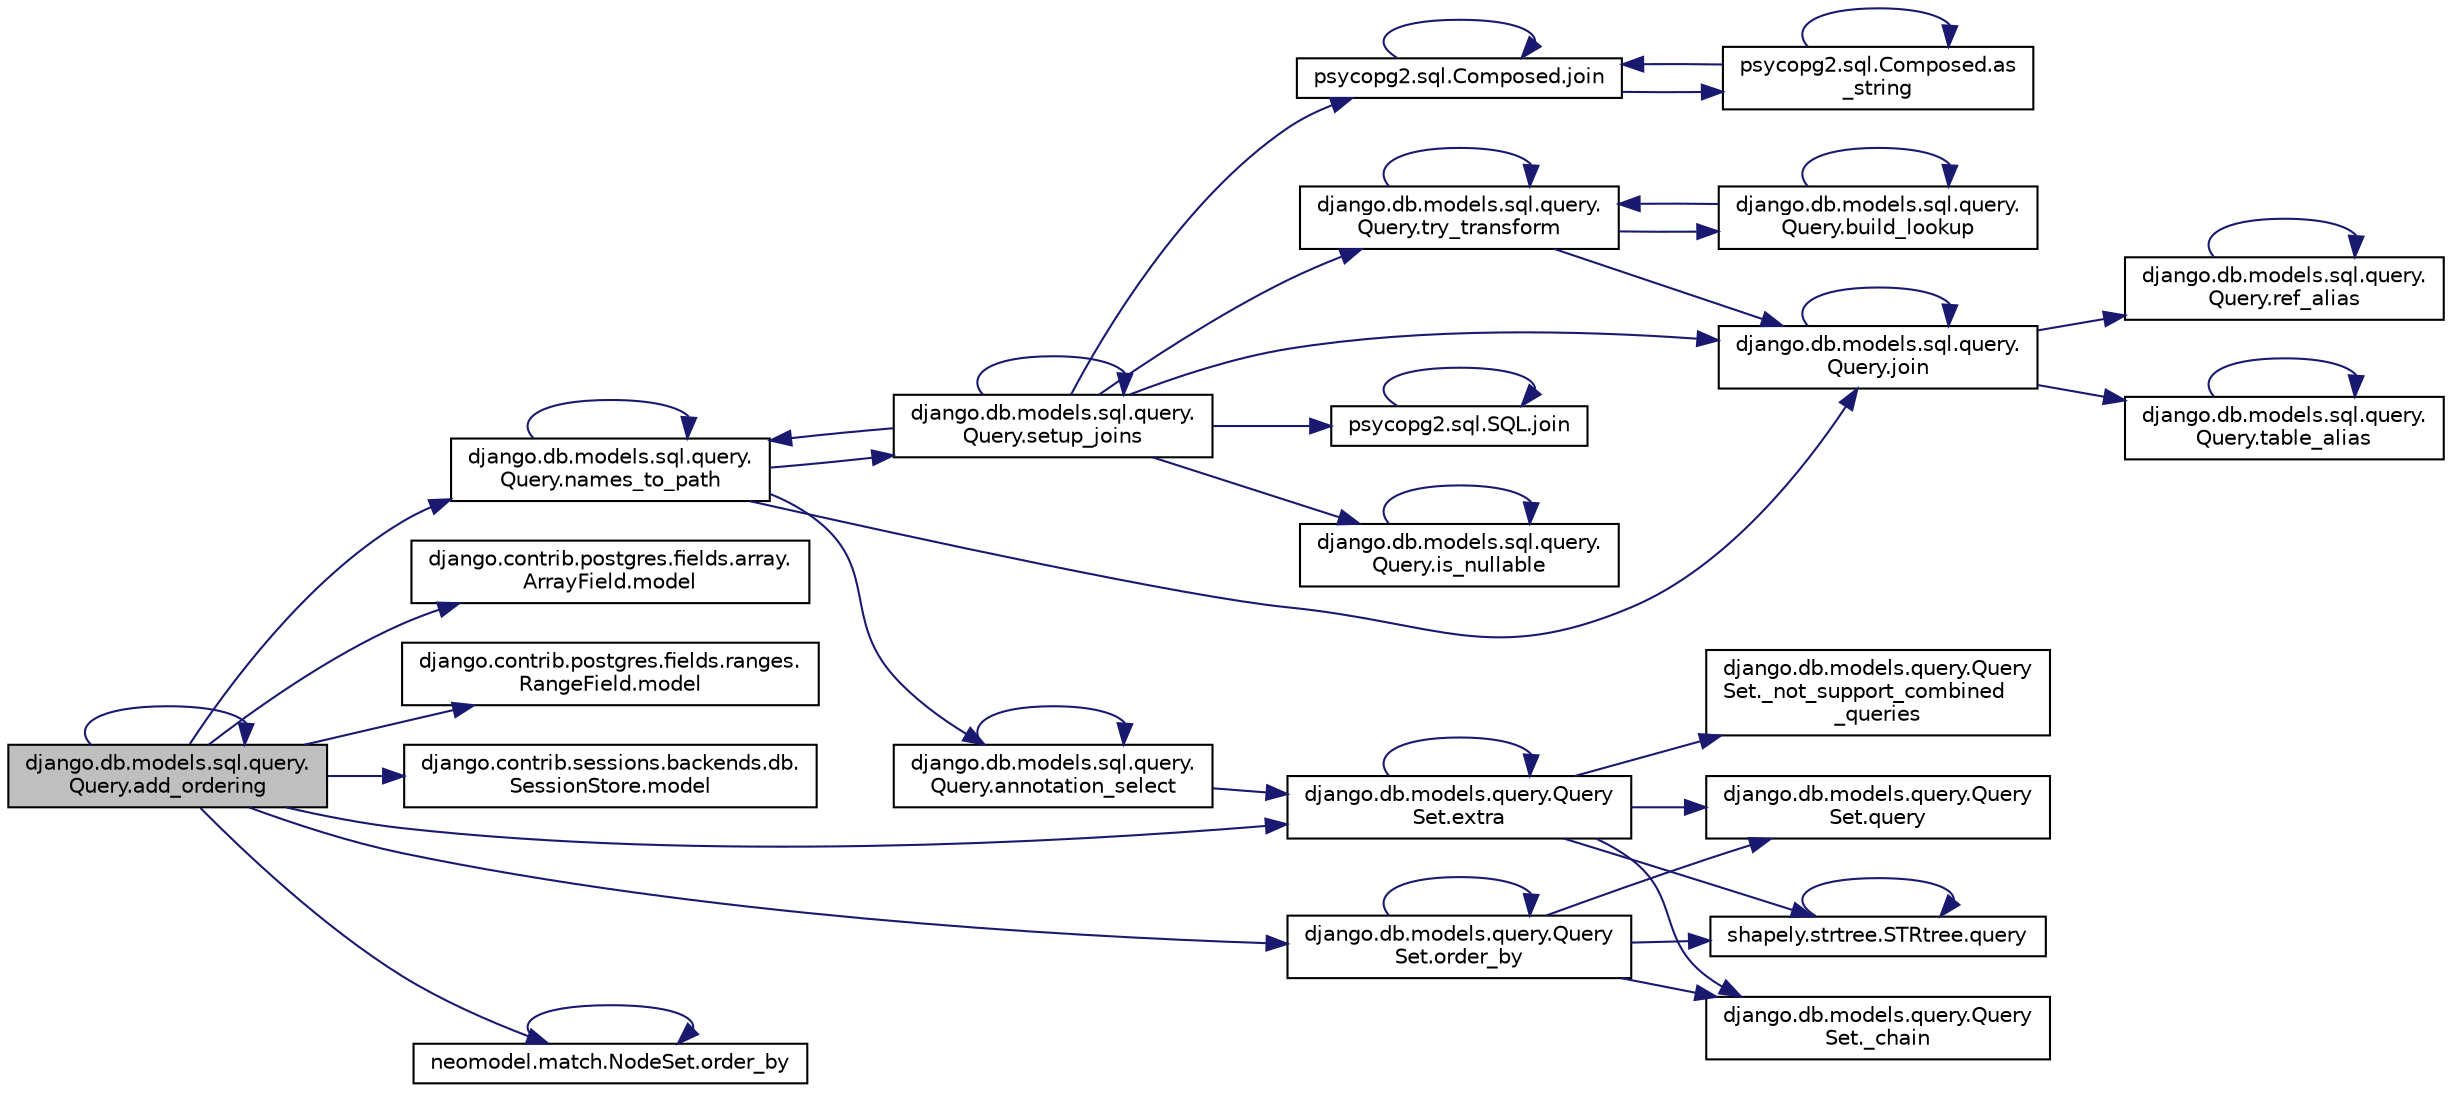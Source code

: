 digraph "django.db.models.sql.query.Query.add_ordering"
{
 // LATEX_PDF_SIZE
  edge [fontname="Helvetica",fontsize="10",labelfontname="Helvetica",labelfontsize="10"];
  node [fontname="Helvetica",fontsize="10",shape=record];
  rankdir="LR";
  Node1 [label="django.db.models.sql.query.\lQuery.add_ordering",height=0.2,width=0.4,color="black", fillcolor="grey75", style="filled", fontcolor="black",tooltip=" "];
  Node1 -> Node1 [color="midnightblue",fontsize="10",style="solid",fontname="Helvetica"];
  Node1 -> Node2 [color="midnightblue",fontsize="10",style="solid",fontname="Helvetica"];
  Node2 [label="django.db.models.query.Query\lSet.extra",height=0.2,width=0.4,color="black", fillcolor="white", style="filled",URL="$dd/d94/classdjango_1_1db_1_1models_1_1query_1_1_query_set.html#a1405bbe85d19b17ccd4c18090c8785a4",tooltip=" "];
  Node2 -> Node3 [color="midnightblue",fontsize="10",style="solid",fontname="Helvetica"];
  Node3 [label="django.db.models.query.Query\lSet._chain",height=0.2,width=0.4,color="black", fillcolor="white", style="filled",URL="$dd/d94/classdjango_1_1db_1_1models_1_1query_1_1_query_set.html#a7e1b5806921e30da5ca203c9d1d4c2d5",tooltip=" "];
  Node2 -> Node4 [color="midnightblue",fontsize="10",style="solid",fontname="Helvetica"];
  Node4 [label="django.db.models.query.Query\lSet._not_support_combined\l_queries",height=0.2,width=0.4,color="black", fillcolor="white", style="filled",URL="$dd/d94/classdjango_1_1db_1_1models_1_1query_1_1_query_set.html#a861c2ecefc16eb29d7ad4e326ac03fe3",tooltip=" "];
  Node2 -> Node2 [color="midnightblue",fontsize="10",style="solid",fontname="Helvetica"];
  Node2 -> Node5 [color="midnightblue",fontsize="10",style="solid",fontname="Helvetica"];
  Node5 [label="django.db.models.query.Query\lSet.query",height=0.2,width=0.4,color="black", fillcolor="white", style="filled",URL="$dd/d94/classdjango_1_1db_1_1models_1_1query_1_1_query_set.html#a122ab2492eab3285ee368fba53d18a13",tooltip=" "];
  Node2 -> Node6 [color="midnightblue",fontsize="10",style="solid",fontname="Helvetica"];
  Node6 [label="shapely.strtree.STRtree.query",height=0.2,width=0.4,color="black", fillcolor="white", style="filled",URL="$de/dd0/classshapely_1_1strtree_1_1_s_t_rtree.html#a36091f1859b35aa145800837553ec921",tooltip=" "];
  Node6 -> Node6 [color="midnightblue",fontsize="10",style="solid",fontname="Helvetica"];
  Node1 -> Node7 [color="midnightblue",fontsize="10",style="solid",fontname="Helvetica"];
  Node7 [label="django.contrib.postgres.fields.array.\lArrayField.model",height=0.2,width=0.4,color="black", fillcolor="white", style="filled",URL="$dc/ddf/classdjango_1_1contrib_1_1postgres_1_1fields_1_1array_1_1_array_field.html#a43ec884d709f829e50c6881dc369ce94",tooltip=" "];
  Node1 -> Node8 [color="midnightblue",fontsize="10",style="solid",fontname="Helvetica"];
  Node8 [label="django.contrib.postgres.fields.ranges.\lRangeField.model",height=0.2,width=0.4,color="black", fillcolor="white", style="filled",URL="$d5/d99/classdjango_1_1contrib_1_1postgres_1_1fields_1_1ranges_1_1_range_field.html#a5f5cfd6917f141914484d606279cf20a",tooltip=" "];
  Node1 -> Node9 [color="midnightblue",fontsize="10",style="solid",fontname="Helvetica"];
  Node9 [label="django.contrib.sessions.backends.db.\lSessionStore.model",height=0.2,width=0.4,color="black", fillcolor="white", style="filled",URL="$d2/d1a/classdjango_1_1contrib_1_1sessions_1_1backends_1_1db_1_1_session_store.html#a9b2f42869f296eab5fab4dd5867285df",tooltip=" "];
  Node1 -> Node10 [color="midnightblue",fontsize="10",style="solid",fontname="Helvetica"];
  Node10 [label="django.db.models.sql.query.\lQuery.names_to_path",height=0.2,width=0.4,color="black", fillcolor="white", style="filled",URL="$d6/d30/classdjango_1_1db_1_1models_1_1sql_1_1query_1_1_query.html#a93ac091ce096e357bd56a77a75b27305",tooltip=" "];
  Node10 -> Node11 [color="midnightblue",fontsize="10",style="solid",fontname="Helvetica"];
  Node11 [label="django.db.models.sql.query.\lQuery.annotation_select",height=0.2,width=0.4,color="black", fillcolor="white", style="filled",URL="$d6/d30/classdjango_1_1db_1_1models_1_1sql_1_1query_1_1_query.html#ab96b332a1af935fe6ea07d3d76fabcf9",tooltip=" "];
  Node11 -> Node11 [color="midnightblue",fontsize="10",style="solid",fontname="Helvetica"];
  Node11 -> Node2 [color="midnightblue",fontsize="10",style="solid",fontname="Helvetica"];
  Node10 -> Node12 [color="midnightblue",fontsize="10",style="solid",fontname="Helvetica"];
  Node12 [label="django.db.models.sql.query.\lQuery.join",height=0.2,width=0.4,color="black", fillcolor="white", style="filled",URL="$d6/d30/classdjango_1_1db_1_1models_1_1sql_1_1query_1_1_query.html#a04fd40bf5f3d525ee7239445a1cf0a55",tooltip=" "];
  Node12 -> Node12 [color="midnightblue",fontsize="10",style="solid",fontname="Helvetica"];
  Node12 -> Node13 [color="midnightblue",fontsize="10",style="solid",fontname="Helvetica"];
  Node13 [label="django.db.models.sql.query.\lQuery.ref_alias",height=0.2,width=0.4,color="black", fillcolor="white", style="filled",URL="$d6/d30/classdjango_1_1db_1_1models_1_1sql_1_1query_1_1_query.html#a4ecd4aaf9f04827e5c953aa385c07c44",tooltip=" "];
  Node13 -> Node13 [color="midnightblue",fontsize="10",style="solid",fontname="Helvetica"];
  Node12 -> Node14 [color="midnightblue",fontsize="10",style="solid",fontname="Helvetica"];
  Node14 [label="django.db.models.sql.query.\lQuery.table_alias",height=0.2,width=0.4,color="black", fillcolor="white", style="filled",URL="$d6/d30/classdjango_1_1db_1_1models_1_1sql_1_1query_1_1_query.html#a9529484c3c4ae574f3b1c81a2ec4aba8",tooltip=" "];
  Node14 -> Node14 [color="midnightblue",fontsize="10",style="solid",fontname="Helvetica"];
  Node10 -> Node10 [color="midnightblue",fontsize="10",style="solid",fontname="Helvetica"];
  Node10 -> Node15 [color="midnightblue",fontsize="10",style="solid",fontname="Helvetica"];
  Node15 [label="django.db.models.sql.query.\lQuery.setup_joins",height=0.2,width=0.4,color="black", fillcolor="white", style="filled",URL="$d6/d30/classdjango_1_1db_1_1models_1_1sql_1_1query_1_1_query.html#a5563f8f12010024de28ac5a09aee4440",tooltip=" "];
  Node15 -> Node16 [color="midnightblue",fontsize="10",style="solid",fontname="Helvetica"];
  Node16 [label="django.db.models.sql.query.\lQuery.is_nullable",height=0.2,width=0.4,color="black", fillcolor="white", style="filled",URL="$d6/d30/classdjango_1_1db_1_1models_1_1sql_1_1query_1_1_query.html#a0ccf4bc241599a06aa70fd40da53df61",tooltip=" "];
  Node16 -> Node16 [color="midnightblue",fontsize="10",style="solid",fontname="Helvetica"];
  Node15 -> Node12 [color="midnightblue",fontsize="10",style="solid",fontname="Helvetica"];
  Node15 -> Node17 [color="midnightblue",fontsize="10",style="solid",fontname="Helvetica"];
  Node17 [label="psycopg2.sql.Composed.join",height=0.2,width=0.4,color="black", fillcolor="white", style="filled",URL="$d2/d36/classpsycopg2_1_1sql_1_1_composed.html#a06bf4755a733197619e35aaf91569c66",tooltip=" "];
  Node17 -> Node18 [color="midnightblue",fontsize="10",style="solid",fontname="Helvetica"];
  Node18 [label="psycopg2.sql.Composed.as\l_string",height=0.2,width=0.4,color="black", fillcolor="white", style="filled",URL="$d2/d36/classpsycopg2_1_1sql_1_1_composed.html#ae17ad2d752673fc7114c300d8b5a3033",tooltip=" "];
  Node18 -> Node18 [color="midnightblue",fontsize="10",style="solid",fontname="Helvetica"];
  Node18 -> Node17 [color="midnightblue",fontsize="10",style="solid",fontname="Helvetica"];
  Node17 -> Node17 [color="midnightblue",fontsize="10",style="solid",fontname="Helvetica"];
  Node15 -> Node19 [color="midnightblue",fontsize="10",style="solid",fontname="Helvetica"];
  Node19 [label="psycopg2.sql.SQL.join",height=0.2,width=0.4,color="black", fillcolor="white", style="filled",URL="$de/d43/classpsycopg2_1_1sql_1_1_s_q_l.html#a07e8d594a28b5541d7fa67f0e60fd9ed",tooltip=" "];
  Node19 -> Node19 [color="midnightblue",fontsize="10",style="solid",fontname="Helvetica"];
  Node15 -> Node10 [color="midnightblue",fontsize="10",style="solid",fontname="Helvetica"];
  Node15 -> Node15 [color="midnightblue",fontsize="10",style="solid",fontname="Helvetica"];
  Node15 -> Node20 [color="midnightblue",fontsize="10",style="solid",fontname="Helvetica"];
  Node20 [label="django.db.models.sql.query.\lQuery.try_transform",height=0.2,width=0.4,color="black", fillcolor="white", style="filled",URL="$d6/d30/classdjango_1_1db_1_1models_1_1sql_1_1query_1_1_query.html#a0ef1154ea80322582a68bc1fd3344825",tooltip=" "];
  Node20 -> Node21 [color="midnightblue",fontsize="10",style="solid",fontname="Helvetica"];
  Node21 [label="django.db.models.sql.query.\lQuery.build_lookup",height=0.2,width=0.4,color="black", fillcolor="white", style="filled",URL="$d6/d30/classdjango_1_1db_1_1models_1_1sql_1_1query_1_1_query.html#ad6009790a56e6aa1540ec3bad4f1b3d6",tooltip=" "];
  Node21 -> Node21 [color="midnightblue",fontsize="10",style="solid",fontname="Helvetica"];
  Node21 -> Node20 [color="midnightblue",fontsize="10",style="solid",fontname="Helvetica"];
  Node20 -> Node12 [color="midnightblue",fontsize="10",style="solid",fontname="Helvetica"];
  Node20 -> Node20 [color="midnightblue",fontsize="10",style="solid",fontname="Helvetica"];
  Node1 -> Node22 [color="midnightblue",fontsize="10",style="solid",fontname="Helvetica"];
  Node22 [label="django.db.models.query.Query\lSet.order_by",height=0.2,width=0.4,color="black", fillcolor="white", style="filled",URL="$dd/d94/classdjango_1_1db_1_1models_1_1query_1_1_query_set.html#aa6926d680c6185b10c815b8f4e54d1a5",tooltip=" "];
  Node22 -> Node3 [color="midnightblue",fontsize="10",style="solid",fontname="Helvetica"];
  Node22 -> Node22 [color="midnightblue",fontsize="10",style="solid",fontname="Helvetica"];
  Node22 -> Node5 [color="midnightblue",fontsize="10",style="solid",fontname="Helvetica"];
  Node22 -> Node6 [color="midnightblue",fontsize="10",style="solid",fontname="Helvetica"];
  Node1 -> Node23 [color="midnightblue",fontsize="10",style="solid",fontname="Helvetica"];
  Node23 [label="neomodel.match.NodeSet.order_by",height=0.2,width=0.4,color="black", fillcolor="white", style="filled",URL="$d8/de5/classneomodel_1_1match_1_1_node_set.html#a03109556c232ba4739d1a4f6e4d31310",tooltip=" "];
  Node23 -> Node23 [color="midnightblue",fontsize="10",style="solid",fontname="Helvetica"];
}
